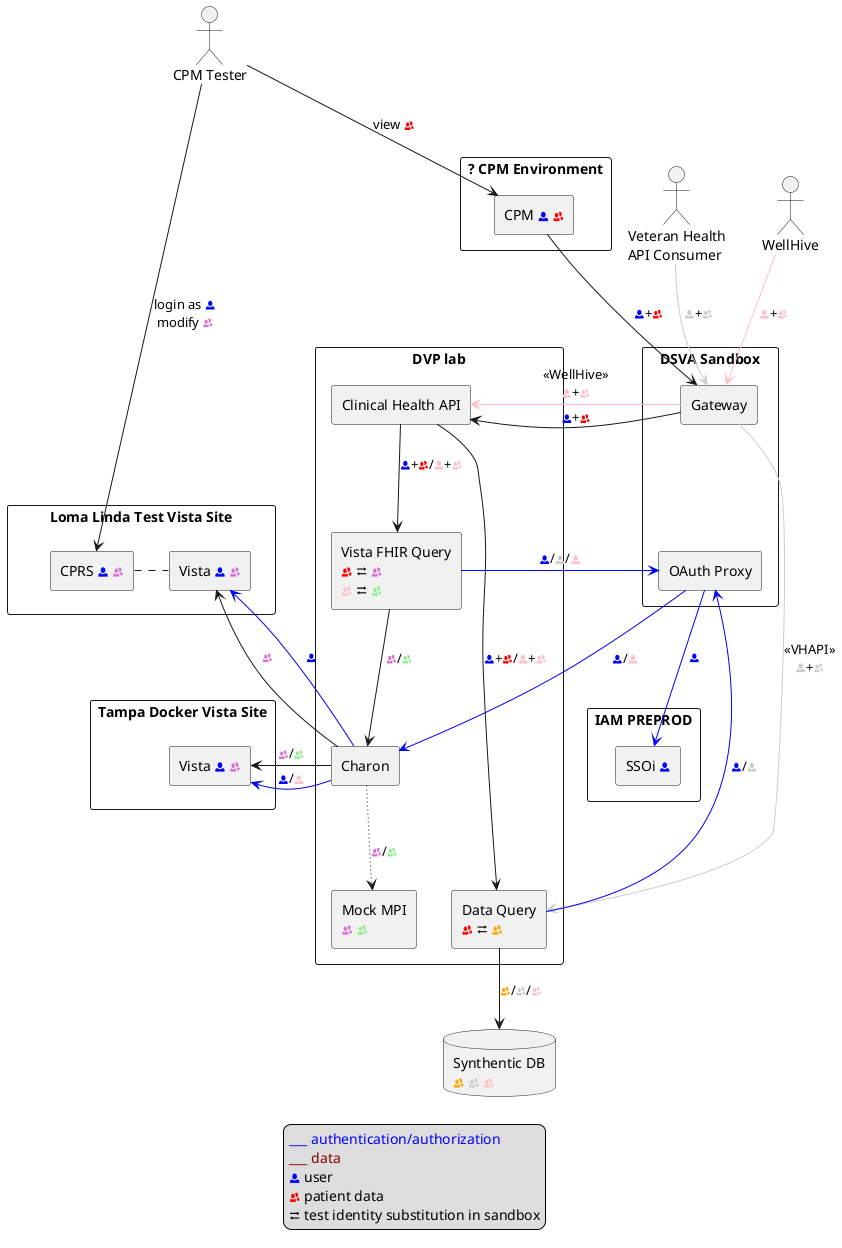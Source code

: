 @startuml

skinparam {
  shadowing false
}

!u="<color:blue><&person><color:black>"
!ua="<color:ccc><&person><color:black>"
!uw="<color:pink><&person><color:black>"
!p="<color:red><&people><color:black>"
!p2="<color:orange><&people><color:black>"
!p3="<color:orchid><&people><color:black>"
!p4="<color:lightgreen><&people><color:black>"
!pa="<color:ccc><&people><color:black>"
!pw="<color:pink><&people><color:black>"
!to="<color:black><&transfer>"


together {
  actor "Veteran Health\nAPI Consumer" as APPLE
  actor "WellHive" as WH

rectangle "? CPM Environment" as CPM_ENV {
  rectangle "CPM u p" as CPM
}
}
  actor "CPM Tester" as TESTER

together {
rectangle "Loma Linda Test Vista Site" as VISTA_SITE {
  rectangle "CPRS u p3" as CPRS
  rectangle "Vista u p3" as VISTA
  CPRS . VISTA
}
rectangle "Tampa Docker Vista Site" as VISTA_DOCKER {
  rectangle "Vista u p3" as VISTA2
}
}

rectangle "DSVA Sandbox" as DSVA_ENV {
  rectangle "Gateway" as GW
  rectangle "OAuth Proxy" as AUTH
}

rectangle "IAM PREPROD" as SSOI_ENV {
  rectangle "SSOi u" as SSOi
}



rectangle "DVP lab" as DVP_ENV {
 rectangle "Clinical Health API" as CHAPI
 rectangle "Data Query\np to p2" as DQ
 rectangle "Vista FHIR Query\np to p3\npw to p4" as VFQ
 rectangle "Charon" as CHARON
  rectangle "Mock MPI\np3 p4" as MPI
}

database "Synthentic DB\np2 pa pw" as CDW

TESTER --> CPM :view p
TESTER ---> CPRS :  login as u\nmodify p3

APPLE -[#ccc]-> GW : ua+pa
WH -[#pink]-> GW: uw+pw


CPM --> GW : u+p
'CPM -[#blue]-> SSOi
AUTH -[#blue]-> SSOi : u
AUTH -[#blue]-> CHARON : u/uw

GW ----> CHAPI : u+p
GW -[#pink]-> CHAPI : <<WellHive>>\nuw+pw
GW -[#ccc]down-> DQ : <<VHAPI>>\nua+pa
CHAPI --> VFQ : u+p/uw+pw
CHAPI ----> DQ : u+p/uw+pw
DQ --> CDW : p2/pa/pw
DQ -[#blue]-> AUTH :"u/ua  "
VFQ --> CHARON : p3/p4
VFQ -[#blue]-> AUTH : u/ua/uw
CHARON -up-> VISTA: p3
CHARON -[#blue]up-> VISTA: u
CHARON -down-> VISTA2: p3/p4
CHARON -[#blue]down-> VISTA2: u/uw
CHARON ~~> MPI: p3/p4

GW .[hidden]. AUTH
VISTA_SITE .[hidden]. VISTA_DOCKER

legend
<color:blue>___ authentication/authorization
<color:maroon>___ data
u user
p patient data
to test identity substitution in sandbox
end legend



@enduml
